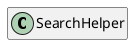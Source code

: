 @startuml
set namespaceSeparator \\
hide members
hide << alias >> circle

class SearchHelper
@enduml
